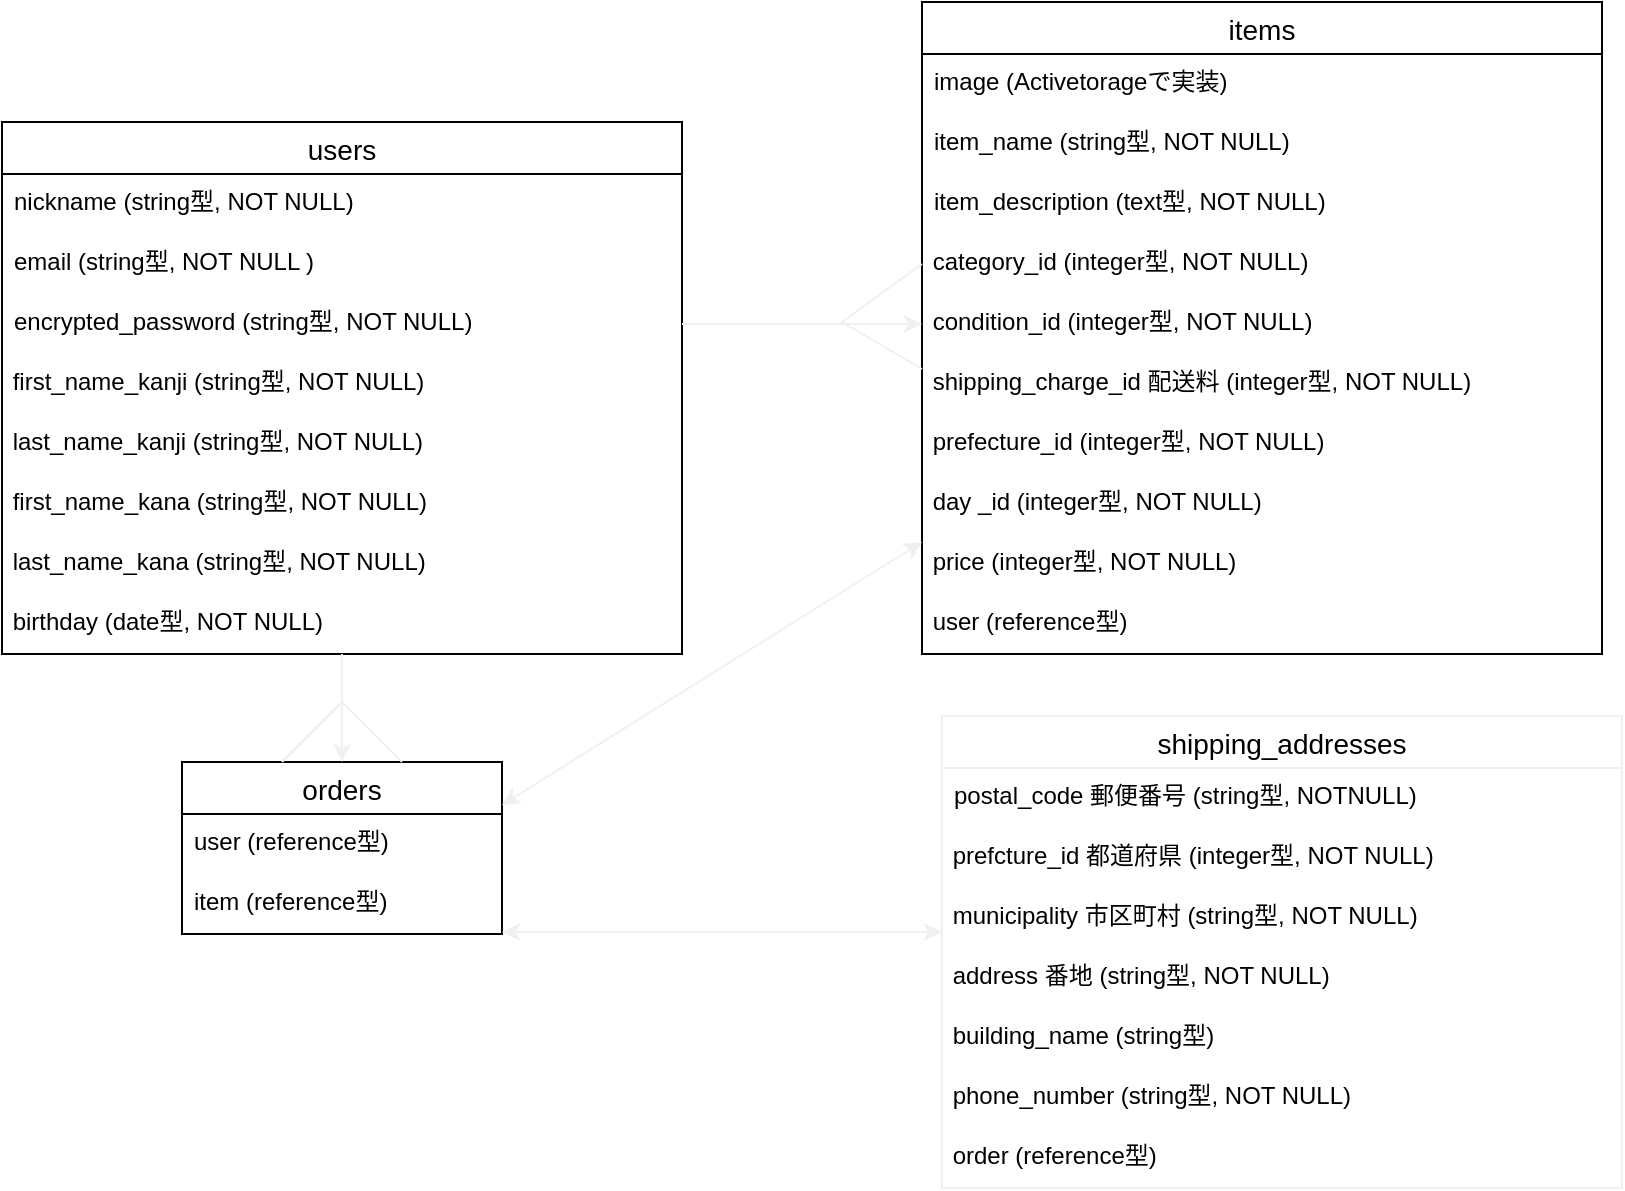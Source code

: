 <mxfile>
    <diagram id="I7Pi2ag__ntoPC5-HleL" name="ページ1">
        <mxGraphModel dx="997" dy="627" grid="1" gridSize="10" guides="1" tooltips="1" connect="1" arrows="1" fold="1" page="1" pageScale="1" pageWidth="827" pageHeight="1169" math="0" shadow="0">
            <root>
                <mxCell id="0"/>
                <mxCell id="1" parent="0"/>
                <mxCell id="-frw_odoSuCOF0KCN4YX-14" value="users" style="swimlane;fontStyle=0;childLayout=stackLayout;horizontal=1;startSize=26;horizontalStack=0;resizeParent=1;resizeParentMax=0;resizeLast=0;collapsible=1;marginBottom=0;align=center;fontSize=14;" parent="1" vertex="1">
                    <mxGeometry x="10" y="110" width="340" height="266" as="geometry"/>
                </mxCell>
                <mxCell id="-frw_odoSuCOF0KCN4YX-15" value="nickname (string型, NOT NULL)&#10;　　" style="text;strokeColor=none;fillColor=none;spacingLeft=4;spacingRight=4;overflow=hidden;rotatable=0;points=[[0,0.5],[1,0.5]];portConstraint=eastwest;fontSize=12;" parent="-frw_odoSuCOF0KCN4YX-14" vertex="1">
                    <mxGeometry y="26" width="340" height="30" as="geometry"/>
                </mxCell>
                <mxCell id="-frw_odoSuCOF0KCN4YX-16" value="email (string型, NOT NULL )" style="text;strokeColor=none;fillColor=none;spacingLeft=4;spacingRight=4;overflow=hidden;rotatable=0;points=[[0,0.5],[1,0.5]];portConstraint=eastwest;fontSize=12;" parent="-frw_odoSuCOF0KCN4YX-14" vertex="1">
                    <mxGeometry y="56" width="340" height="30" as="geometry"/>
                </mxCell>
                <mxCell id="-frw_odoSuCOF0KCN4YX-17" value="encrypted_password (string型, NOT NULL)&#10;&#10;" style="text;strokeColor=none;fillColor=none;spacingLeft=4;spacingRight=4;overflow=hidden;rotatable=0;points=[[0,0.5],[1,0.5]];portConstraint=eastwest;fontSize=12;" parent="-frw_odoSuCOF0KCN4YX-14" vertex="1">
                    <mxGeometry y="86" width="340" height="30" as="geometry"/>
                </mxCell>
                <mxCell id="-frw_odoSuCOF0KCN4YX-60" value=" first_name_kanji (string型, NOT NULL)" style="rounded=0;strokeColor=none;fillColor=none;labelPosition=center;verticalLabelPosition=middle;align=left;verticalAlign=top;" parent="-frw_odoSuCOF0KCN4YX-14" vertex="1">
                    <mxGeometry y="116" width="340" height="30" as="geometry"/>
                </mxCell>
                <mxCell id="-frw_odoSuCOF0KCN4YX-106" value=" last_name_kanji (string型, NOT NULL)" style="rounded=0;strokeColor=none;fillColor=none;labelPosition=center;verticalLabelPosition=middle;align=left;verticalAlign=top;" parent="-frw_odoSuCOF0KCN4YX-14" vertex="1">
                    <mxGeometry y="146" width="340" height="30" as="geometry"/>
                </mxCell>
                <mxCell id="-frw_odoSuCOF0KCN4YX-107" value=" first_name_kana (string型, NOT NULL)" style="rounded=0;fillColor=none;align=left;verticalAlign=top;strokeColor=none;" parent="-frw_odoSuCOF0KCN4YX-14" vertex="1">
                    <mxGeometry y="176" width="340" height="30" as="geometry"/>
                </mxCell>
                <mxCell id="-frw_odoSuCOF0KCN4YX-61" value=" last_name_kana (string型, NOT NULL)" style="rounded=0;fillColor=none;align=left;verticalAlign=top;strokeColor=none;" parent="-frw_odoSuCOF0KCN4YX-14" vertex="1">
                    <mxGeometry y="206" width="340" height="30" as="geometry"/>
                </mxCell>
                <mxCell id="-frw_odoSuCOF0KCN4YX-62" value="&amp;nbsp;birthday (date型, NOT NULL)" style="rounded=0;whiteSpace=wrap;html=1;fillColor=none;align=left;verticalAlign=top;strokeColor=none;" parent="-frw_odoSuCOF0KCN4YX-14" vertex="1">
                    <mxGeometry y="236" width="340" height="30" as="geometry"/>
                </mxCell>
                <mxCell id="-frw_odoSuCOF0KCN4YX-35" value="orders" style="swimlane;fontStyle=0;childLayout=stackLayout;horizontal=1;startSize=26;horizontalStack=0;resizeParent=1;resizeParentMax=0;resizeLast=0;collapsible=1;marginBottom=0;align=center;fontSize=14;" parent="1" vertex="1">
                    <mxGeometry x="100" y="430" width="160" height="86" as="geometry"/>
                </mxCell>
                <mxCell id="-frw_odoSuCOF0KCN4YX-36" value="user (reference型)&#10;" style="text;strokeColor=none;fillColor=none;spacingLeft=4;spacingRight=4;overflow=hidden;rotatable=0;points=[[0,0.5],[1,0.5]];portConstraint=eastwest;fontSize=12;" parent="-frw_odoSuCOF0KCN4YX-35" vertex="1">
                    <mxGeometry y="26" width="160" height="30" as="geometry"/>
                </mxCell>
                <mxCell id="-frw_odoSuCOF0KCN4YX-37" value="item (reference型)" style="text;strokeColor=none;fillColor=none;spacingLeft=4;spacingRight=4;overflow=hidden;rotatable=0;points=[[0,0.5],[1,0.5]];portConstraint=eastwest;fontSize=12;" parent="-frw_odoSuCOF0KCN4YX-35" vertex="1">
                    <mxGeometry y="56" width="160" height="30" as="geometry"/>
                </mxCell>
                <mxCell id="-frw_odoSuCOF0KCN4YX-67" value="items" style="swimlane;fontStyle=0;childLayout=stackLayout;horizontal=1;startSize=26;horizontalStack=0;resizeParent=1;resizeParentMax=0;resizeLast=0;collapsible=1;marginBottom=0;align=center;fontSize=14;" parent="1" vertex="1">
                    <mxGeometry x="470" y="50" width="340" height="326" as="geometry"/>
                </mxCell>
                <mxCell id="-frw_odoSuCOF0KCN4YX-68" value="image (Activetorageで実装)" style="text;strokeColor=none;fillColor=none;spacingLeft=4;spacingRight=4;overflow=hidden;rotatable=0;points=[[0,0.5],[1,0.5]];portConstraint=eastwest;fontSize=12;" parent="-frw_odoSuCOF0KCN4YX-67" vertex="1">
                    <mxGeometry y="26" width="340" height="30" as="geometry"/>
                </mxCell>
                <mxCell id="-frw_odoSuCOF0KCN4YX-69" value="item_name (string型, NOT NULL)&#10;" style="text;strokeColor=none;fillColor=none;spacingLeft=4;spacingRight=4;overflow=hidden;rotatable=0;points=[[0,0.5],[1,0.5]];portConstraint=eastwest;fontSize=12;" parent="-frw_odoSuCOF0KCN4YX-67" vertex="1">
                    <mxGeometry y="56" width="340" height="30" as="geometry"/>
                </mxCell>
                <mxCell id="-frw_odoSuCOF0KCN4YX-70" value="item_description (text型, NOT NULL)" style="text;strokeColor=none;fillColor=none;spacingLeft=4;spacingRight=4;overflow=hidden;rotatable=0;points=[[0,0.5],[1,0.5]];portConstraint=eastwest;fontSize=12;" parent="-frw_odoSuCOF0KCN4YX-67" vertex="1">
                    <mxGeometry y="86" width="340" height="30" as="geometry"/>
                </mxCell>
                <mxCell id="-frw_odoSuCOF0KCN4YX-71" value=" category_id (integer型, NOT NULL)&#10;" style="rounded=0;strokeColor=none;fillColor=none;labelPosition=center;verticalLabelPosition=middle;align=left;verticalAlign=top;" parent="-frw_odoSuCOF0KCN4YX-67" vertex="1">
                    <mxGeometry y="116" width="340" height="30" as="geometry"/>
                </mxCell>
                <mxCell id="-frw_odoSuCOF0KCN4YX-72" value=" condition_id (integer型, NOT NULL)&#10;" style="rounded=0;fillColor=none;align=left;verticalAlign=top;strokeColor=none;" parent="-frw_odoSuCOF0KCN4YX-67" vertex="1">
                    <mxGeometry y="146" width="340" height="30" as="geometry"/>
                </mxCell>
                <mxCell id="-frw_odoSuCOF0KCN4YX-73" value="&amp;nbsp;shipping_charge_id 配送料 (integer型, NOT NULL)&lt;div style=&quot;padding: 0px ; margin: 0px&quot;&gt;&lt;br style=&quot;padding: 0px ; margin: 0px&quot;&gt;&lt;/div&gt;" style="rounded=0;whiteSpace=wrap;html=1;fillColor=none;align=left;verticalAlign=top;strokeColor=none;" parent="-frw_odoSuCOF0KCN4YX-67" vertex="1">
                    <mxGeometry y="176" width="340" height="30" as="geometry"/>
                </mxCell>
                <mxCell id="-frw_odoSuCOF0KCN4YX-74" value="&amp;nbsp;prefecture_id (integer型, NOT NULL)&lt;div style=&quot;padding: 0px ; margin: 0px&quot;&gt;&lt;br style=&quot;padding: 0px ; margin: 0px&quot;&gt;&lt;/div&gt;" style="rounded=0;whiteSpace=wrap;html=1;fillColor=none;align=left;verticalAlign=top;strokeColor=none;" parent="-frw_odoSuCOF0KCN4YX-67" vertex="1">
                    <mxGeometry y="206" width="340" height="30" as="geometry"/>
                </mxCell>
                <mxCell id="-frw_odoSuCOF0KCN4YX-75" value="&amp;nbsp;day _id (integer型, NOT NULL)&lt;div style=&quot;padding: 0px ; margin: 0px&quot;&gt;&lt;br style=&quot;padding: 0px ; margin: 0px&quot;&gt;&lt;/div&gt;" style="rounded=0;whiteSpace=wrap;html=1;fillColor=none;align=left;verticalAlign=top;strokeColor=none;" parent="-frw_odoSuCOF0KCN4YX-67" vertex="1">
                    <mxGeometry y="236" width="340" height="30" as="geometry"/>
                </mxCell>
                <mxCell id="-frw_odoSuCOF0KCN4YX-76" value="&amp;nbsp;price (integer型, NOT NULL)" style="rounded=0;whiteSpace=wrap;html=1;fillColor=none;align=left;verticalAlign=top;strokeColor=none;" parent="-frw_odoSuCOF0KCN4YX-67" vertex="1">
                    <mxGeometry y="266" width="340" height="30" as="geometry"/>
                </mxCell>
                <mxCell id="-frw_odoSuCOF0KCN4YX-77" value="&amp;nbsp;user (reference型)" style="rounded=0;whiteSpace=wrap;html=1;fillColor=none;align=left;verticalAlign=top;strokeColor=none;" parent="-frw_odoSuCOF0KCN4YX-67" vertex="1">
                    <mxGeometry y="296" width="340" height="30" as="geometry"/>
                </mxCell>
                <mxCell id="-frw_odoSuCOF0KCN4YX-78" value="shipping_addresses" style="swimlane;fontStyle=0;childLayout=stackLayout;horizontal=1;startSize=26;horizontalStack=0;resizeParent=1;resizeParentMax=0;resizeLast=0;collapsible=1;marginBottom=0;align=center;fontSize=14;strokeColor=#F0F0F0;" parent="1" vertex="1">
                    <mxGeometry x="480" y="407" width="340" height="236" as="geometry"/>
                </mxCell>
                <mxCell id="-frw_odoSuCOF0KCN4YX-81" value="postal_code 郵便番号 (string型, NOTNULL)" style="text;strokeColor=none;fillColor=none;spacingLeft=4;spacingRight=4;overflow=hidden;rotatable=0;points=[[0,0.5],[1,0.5]];portConstraint=eastwest;fontSize=12;" parent="-frw_odoSuCOF0KCN4YX-78" vertex="1">
                    <mxGeometry y="26" width="340" height="30" as="geometry"/>
                </mxCell>
                <mxCell id="-frw_odoSuCOF0KCN4YX-82" value=" prefcture_id 都道府県 (integer型, NOT NULL)" style="rounded=0;strokeColor=none;fillColor=none;labelPosition=center;verticalLabelPosition=middle;align=left;verticalAlign=top;" parent="-frw_odoSuCOF0KCN4YX-78" vertex="1">
                    <mxGeometry y="56" width="340" height="30" as="geometry"/>
                </mxCell>
                <mxCell id="-frw_odoSuCOF0KCN4YX-83" value=" municipality 市区町村 (string型, NOT NULL)" style="rounded=0;fillColor=none;align=left;verticalAlign=top;strokeColor=none;" parent="-frw_odoSuCOF0KCN4YX-78" vertex="1">
                    <mxGeometry y="86" width="340" height="30" as="geometry"/>
                </mxCell>
                <mxCell id="-frw_odoSuCOF0KCN4YX-84" value="&amp;nbsp;address 番地 (string型, NOT NULL)" style="rounded=0;whiteSpace=wrap;html=1;fillColor=none;align=left;verticalAlign=top;strokeColor=none;" parent="-frw_odoSuCOF0KCN4YX-78" vertex="1">
                    <mxGeometry y="116" width="340" height="30" as="geometry"/>
                </mxCell>
                <mxCell id="-frw_odoSuCOF0KCN4YX-85" value="&amp;nbsp;building_name (string型)" style="rounded=0;whiteSpace=wrap;html=1;fillColor=none;align=left;verticalAlign=top;strokeColor=none;" parent="-frw_odoSuCOF0KCN4YX-78" vertex="1">
                    <mxGeometry y="146" width="340" height="30" as="geometry"/>
                </mxCell>
                <mxCell id="-frw_odoSuCOF0KCN4YX-86" value="&amp;nbsp;phone_number (string型, NOT NULL)" style="rounded=0;whiteSpace=wrap;html=1;fillColor=none;align=left;verticalAlign=top;strokeColor=none;" parent="-frw_odoSuCOF0KCN4YX-78" vertex="1">
                    <mxGeometry y="176" width="340" height="30" as="geometry"/>
                </mxCell>
                <mxCell id="-frw_odoSuCOF0KCN4YX-87" value="&amp;nbsp;order (reference型)" style="rounded=0;whiteSpace=wrap;html=1;fillColor=none;align=left;verticalAlign=top;strokeColor=none;" parent="-frw_odoSuCOF0KCN4YX-78" vertex="1">
                    <mxGeometry y="206" width="340" height="30" as="geometry"/>
                </mxCell>
                <mxCell id="-frw_odoSuCOF0KCN4YX-92" style="edgeStyle=orthogonalEdgeStyle;rounded=0;orthogonalLoop=1;jettySize=auto;html=1;exitX=1;exitY=0.5;exitDx=0;exitDy=0;entryX=0;entryY=0.5;entryDx=0;entryDy=0;strokeColor=#F0F0F0;" parent="1" source="-frw_odoSuCOF0KCN4YX-17" target="-frw_odoSuCOF0KCN4YX-72" edge="1">
                    <mxGeometry relative="1" as="geometry"/>
                </mxCell>
                <mxCell id="-frw_odoSuCOF0KCN4YX-93" style="edgeStyle=orthogonalEdgeStyle;rounded=0;orthogonalLoop=1;jettySize=auto;html=1;exitX=0.5;exitY=1;exitDx=0;exitDy=0;strokeColor=#F0F0F0;" parent="1" source="-frw_odoSuCOF0KCN4YX-62" target="-frw_odoSuCOF0KCN4YX-35" edge="1">
                    <mxGeometry relative="1" as="geometry"/>
                </mxCell>
                <mxCell id="-frw_odoSuCOF0KCN4YX-97" value="" style="endArrow=none;html=1;strokeColor=#F0F0F0;entryX=0;entryY=0.5;entryDx=0;entryDy=0;" parent="1" target="-frw_odoSuCOF0KCN4YX-71" edge="1">
                    <mxGeometry width="50" height="50" relative="1" as="geometry">
                        <mxPoint x="430" y="210" as="sourcePoint"/>
                        <mxPoint x="490" y="170" as="targetPoint"/>
                    </mxGeometry>
                </mxCell>
                <mxCell id="-frw_odoSuCOF0KCN4YX-98" value="" style="endArrow=none;html=1;strokeColor=#F0F0F0;exitX=0;exitY=0.25;exitDx=0;exitDy=0;" parent="1" source="-frw_odoSuCOF0KCN4YX-73" edge="1">
                    <mxGeometry width="50" height="50" relative="1" as="geometry">
                        <mxPoint x="460" y="240" as="sourcePoint"/>
                        <mxPoint x="430" y="210" as="targetPoint"/>
                    </mxGeometry>
                </mxCell>
                <mxCell id="-frw_odoSuCOF0KCN4YX-99" value="" style="endArrow=none;html=1;strokeColor=#F0F0F0;" parent="1" edge="1">
                    <mxGeometry width="50" height="50" relative="1" as="geometry">
                        <mxPoint x="150" y="430" as="sourcePoint"/>
                        <mxPoint x="180" y="400" as="targetPoint"/>
                    </mxGeometry>
                </mxCell>
                <mxCell id="-frw_odoSuCOF0KCN4YX-100" value="" style="endArrow=none;html=1;strokeColor=#F0F0F0;" parent="1" edge="1">
                    <mxGeometry width="50" height="50" relative="1" as="geometry">
                        <mxPoint x="210" y="430" as="sourcePoint"/>
                        <mxPoint x="180" y="400" as="targetPoint"/>
                    </mxGeometry>
                </mxCell>
                <mxCell id="-frw_odoSuCOF0KCN4YX-101" value="" style="endArrow=classic;startArrow=classic;html=1;strokeColor=#F0F0F0;exitX=1;exitY=0.25;exitDx=0;exitDy=0;" parent="1" source="-frw_odoSuCOF0KCN4YX-35" edge="1">
                    <mxGeometry width="50" height="50" relative="1" as="geometry">
                        <mxPoint x="420" y="370" as="sourcePoint"/>
                        <mxPoint x="470" y="320" as="targetPoint"/>
                    </mxGeometry>
                </mxCell>
                <mxCell id="-frw_odoSuCOF0KCN4YX-102" value="" style="endArrow=classic;startArrow=classic;html=1;strokeColor=#F0F0F0;" parent="1" edge="1">
                    <mxGeometry width="50" height="50" relative="1" as="geometry">
                        <mxPoint x="260" y="515" as="sourcePoint"/>
                        <mxPoint x="480" y="515" as="targetPoint"/>
                    </mxGeometry>
                </mxCell>
            </root>
        </mxGraphModel>
    </diagram>
</mxfile>